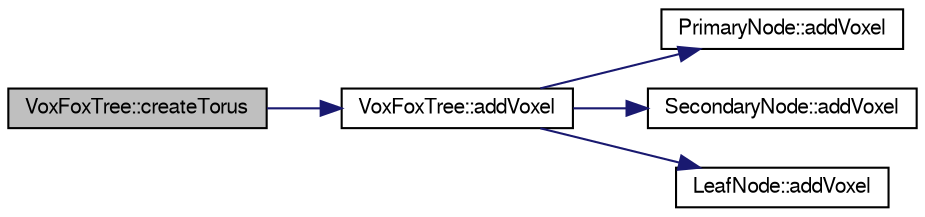 digraph "VoxFoxTree::createTorus"
{
  edge [fontname="FreeSans",fontsize="10",labelfontname="FreeSans",labelfontsize="10"];
  node [fontname="FreeSans",fontsize="10",shape=record];
  rankdir="LR";
  Node1 [label="VoxFoxTree::createTorus",height=0.2,width=0.4,color="black", fillcolor="grey75", style="filled", fontcolor="black"];
  Node1 -> Node2 [color="midnightblue",fontsize="10",style="solid",fontname="FreeSans"];
  Node2 [label="VoxFoxTree::addVoxel",height=0.2,width=0.4,color="black", fillcolor="white", style="filled",URL="$class_vox_fox_tree.html#a047039c5f856878b156d083c1743b342",tooltip="addVoxel adds Voxel at specified _position to VoxFoxTree "];
  Node2 -> Node3 [color="midnightblue",fontsize="10",style="solid",fontname="FreeSans"];
  Node3 [label="PrimaryNode::addVoxel",height=0.2,width=0.4,color="black", fillcolor="white", style="filled",URL="$class_primary_node.html#a585f60de0e9cd28fcbe0fe5d75c26ad3",tooltip="addVoxel tries to add voxel to the PrimaryNode "];
  Node2 -> Node4 [color="midnightblue",fontsize="10",style="solid",fontname="FreeSans"];
  Node4 [label="SecondaryNode::addVoxel",height=0.2,width=0.4,color="black", fillcolor="white", style="filled",URL="$class_secondary_node.html#ab7323e7b8bca4d20290e72644aa4f046",tooltip="addVoxel tries to add voxel to the SecondaryNode "];
  Node2 -> Node5 [color="midnightblue",fontsize="10",style="solid",fontname="FreeSans"];
  Node5 [label="LeafNode::addVoxel",height=0.2,width=0.4,color="black", fillcolor="white", style="filled",URL="$class_leaf_node.html#a3feb48636636e59b85652875e1cbcb5d",tooltip="addVoxel adds Voxel at specified _position to LeafNode "];
}
